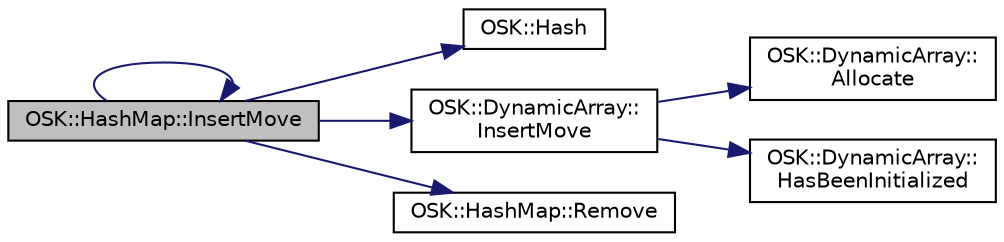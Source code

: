 digraph "OSK::HashMap::InsertMove"
{
 // LATEX_PDF_SIZE
  edge [fontname="Helvetica",fontsize="10",labelfontname="Helvetica",labelfontsize="10"];
  node [fontname="Helvetica",fontsize="10",shape=record];
  rankdir="LR";
  Node1 [label="OSK::HashMap::InsertMove",height=0.2,width=0.4,color="black", fillcolor="grey75", style="filled", fontcolor="black",tooltip="Inserta una nueva pareja."];
  Node1 -> Node2 [color="midnightblue",fontsize="10",style="solid",fontname="Helvetica"];
  Node2 [label="OSK::Hash",height=0.2,width=0.4,color="black", fillcolor="white", style="filled",URL="$namespace_o_s_k.html#a04b5e685357657e277fd7bc30efd93ba",tooltip=" "];
  Node1 -> Node1 [color="midnightblue",fontsize="10",style="solid",fontname="Helvetica"];
  Node1 -> Node3 [color="midnightblue",fontsize="10",style="solid",fontname="Helvetica"];
  Node3 [label="OSK::DynamicArray::\lInsertMove",height=0.2,width=0.4,color="black", fillcolor="white", style="filled",URL="$class_o_s_k_1_1_dynamic_array.html#ace6349440f58d8d6b4c696881ba7fd81",tooltip="Inserta un elemento al final del array."];
  Node3 -> Node4 [color="midnightblue",fontsize="10",style="solid",fontname="Helvetica"];
  Node4 [label="OSK::DynamicArray::\lAllocate",height=0.2,width=0.4,color="black", fillcolor="white", style="filled",URL="$class_o_s_k_1_1_dynamic_array.html#acf322bf27bf4bfd581079500c67171a6",tooltip="Reserva espacio para 'size' elementos. Preserva los elementos anteriores."];
  Node3 -> Node5 [color="midnightblue",fontsize="10",style="solid",fontname="Helvetica"];
  Node5 [label="OSK::DynamicArray::\lHasBeenInitialized",height=0.2,width=0.4,color="black", fillcolor="white", style="filled",URL="$class_o_s_k_1_1_dynamic_array.html#a24b36038b685ea5f33b2b9b279035cef",tooltip="Devuelve true si el array se ha inicializado."];
  Node1 -> Node6 [color="midnightblue",fontsize="10",style="solid",fontname="Helvetica"];
  Node6 [label="OSK::HashMap::Remove",height=0.2,width=0.4,color="black", fillcolor="white", style="filled",URL="$class_o_s_k_1_1_hash_map.html#a27a67cdaac41f7ac1073c248a68a5926",tooltip="Elimina una pareja."];
}
